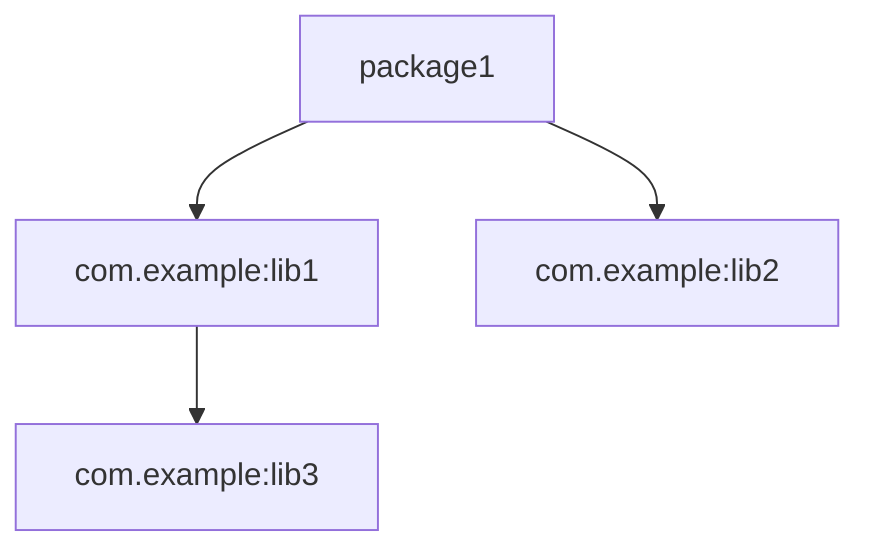 graph TD
  package1 --> com.example:lib1
  com.example:lib1 --> com.example:lib3
  package1 --> com.example:lib2